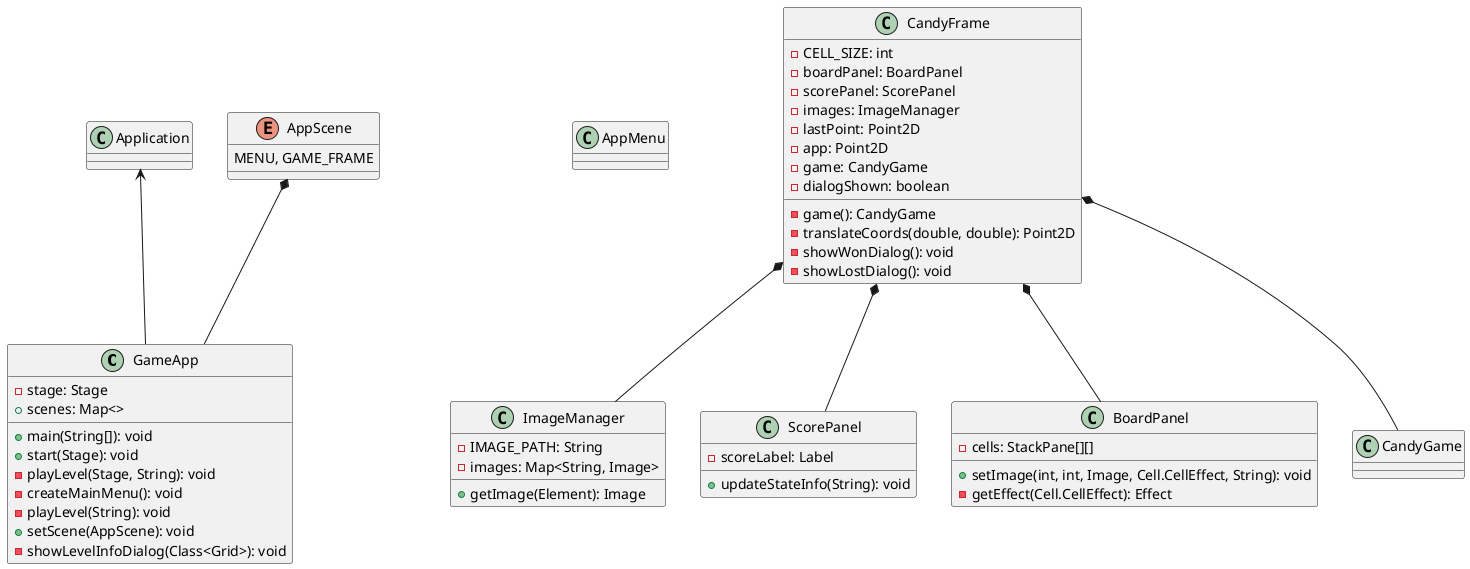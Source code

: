 @startuml

' --------------- FRONTEND --------------- '

'GameApp'

class GameApp{
 - stage: Stage
 + scenes: Map<>

 + main(String[]): void
 + start(Stage): void
 - playLevel(Stage, String): void
 - createMainMenu(): void
 - playLevel(String): void
 + setScene(AppScene): void
 - showLevelInfoDialog(Class<Grid>): void
}

Application <-- GameApp


'AppScene'

enum AppScene{
 MENU, GAME_FRAME
}
AppScene *-- GameApp


'AppMenu'

class AppMenu{

}


'ImageManager'

class ImageManager {
 - IMAGE_PATH: String
 - images: Map<String, Image>

 + getImage(Element): Image
}


'ScorePanel'

class ScorePanel {
 - scoreLabel: Label

 + updateStateInfo(String): void
}


'CandyFrame'

class CandyFrame {
 - CELL_SIZE: int
 - boardPanel: BoardPanel
 - scorePanel: ScorePanel
 - images: ImageManager
 - lastPoint: Point2D
 - app: Point2D
 - game: CandyGame
 - dialogShown: boolean

 - game(): CandyGame
 - translateCoords(double, double): Point2D
 - showWonDialog(): void
 - showLostDialog(): void
}

CandyFrame *-- BoardPanel
CandyFrame *-- ScorePanel
CandyFrame *-- ImageManager
CandyFrame *-- CandyGame


'BoardPanel'

class BoardPanel {
 - cells: StackPane[][]

 + setImage(int, int, Image, Cell.CellEffect, String): void
 - getEffect(Cell.CellEffect): Effect
}


@enduml